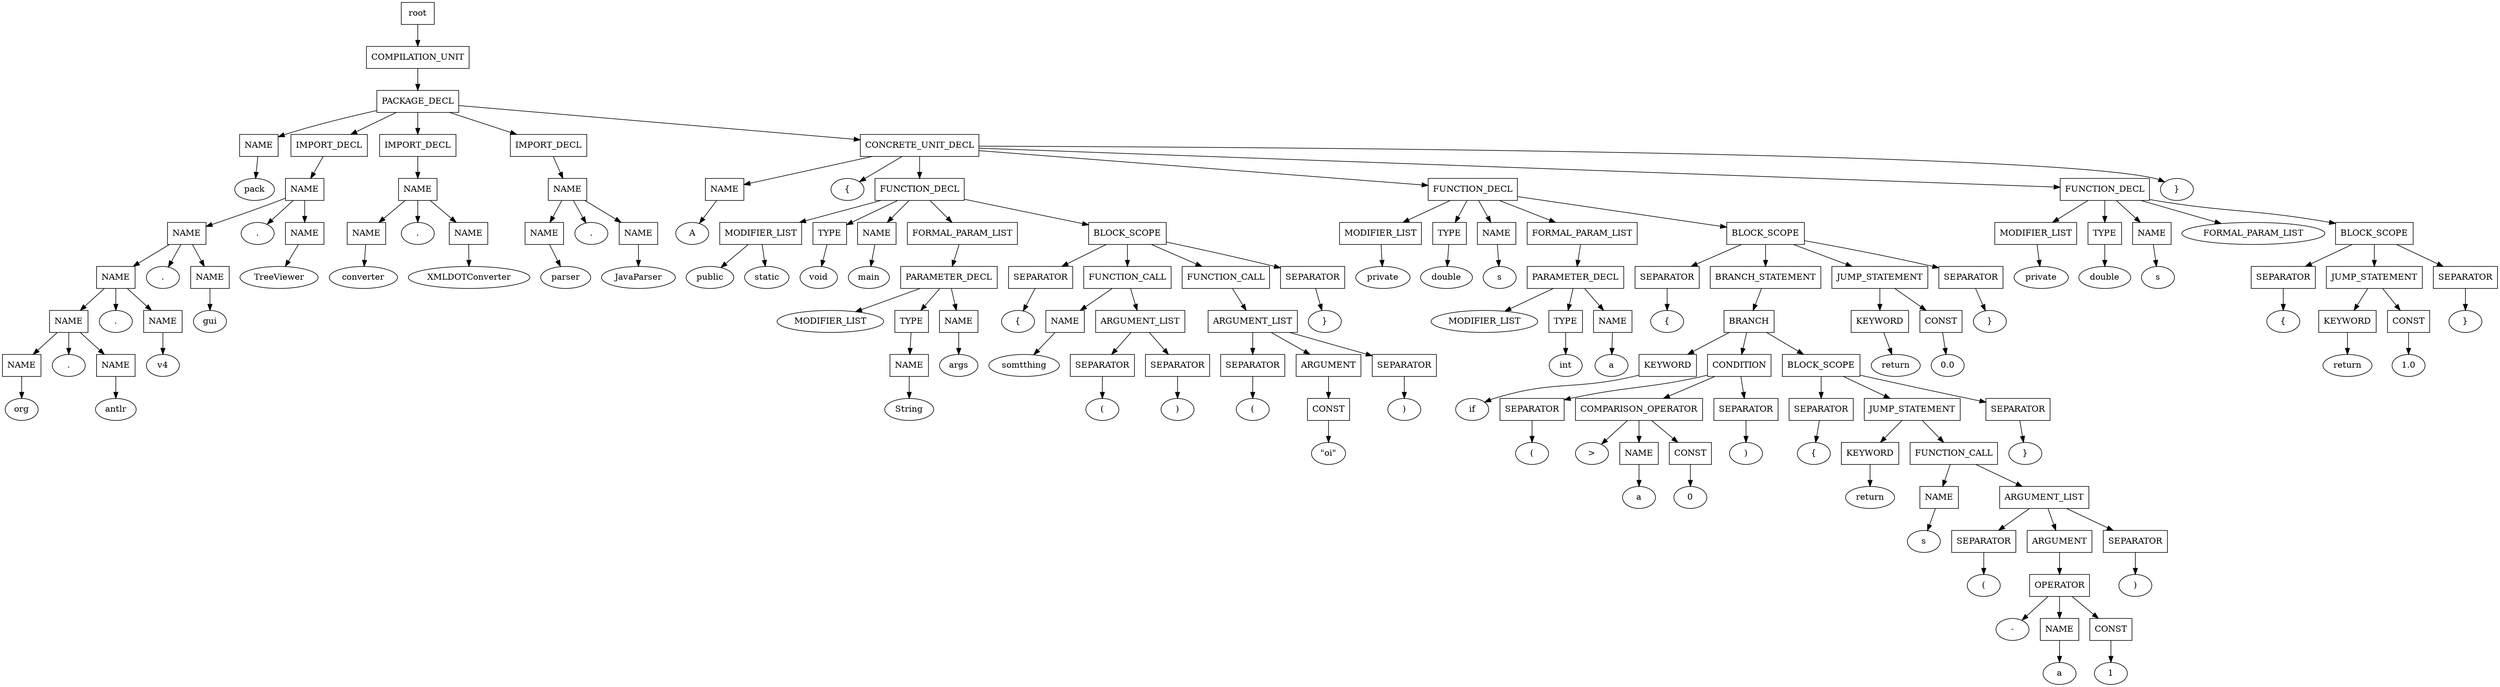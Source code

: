 digraph G {
	splines="TRUE";
	n_0 [label="root", shape="rectangle"]
	n_0 -> n_1
	n_1 [label="COMPILATION_UNIT", shape="rectangle"]
	n_1 -> n_2
	n_2 [label="PACKAGE_DECL", shape="rectangle"]
	n_2 -> n_3
	n_3 [label="NAME", shape="rectangle"]
	n_3 -> n_8
	n_8 [label="pack", shape="ellipse"]
	n_2 -> n_4
	n_4 [label="IMPORT_DECL", shape="rectangle"]
	n_4 -> n_9
	n_9 [label="NAME", shape="rectangle"]
	n_9 -> n_18
	n_18 [label="NAME", shape="rectangle"]
	n_18 -> n_43
	n_43 [label="NAME", shape="rectangle"]
	n_43 -> n_74
	n_74 [label="NAME", shape="rectangle"]
	n_74 -> n_98
	n_98 [label="NAME", shape="rectangle"]
	n_98 -> n_119
	n_119 [label="org", shape="ellipse"]
	n_74 -> n_99
	n_99 [label=".", shape="ellipse"]
	n_74 -> n_100
	n_100 [label="NAME", shape="rectangle"]
	n_100 -> n_120
	n_120 [label="antlr", shape="ellipse"]
	n_43 -> n_75
	n_75 [label=".", shape="ellipse"]
	n_43 -> n_76
	n_76 [label="NAME", shape="rectangle"]
	n_76 -> n_101
	n_101 [label="v4", shape="ellipse"]
	n_18 -> n_44
	n_44 [label=".", shape="ellipse"]
	n_18 -> n_45
	n_45 [label="NAME", shape="rectangle"]
	n_45 -> n_77
	n_77 [label="gui", shape="ellipse"]
	n_9 -> n_19
	n_19 [label=".", shape="ellipse"]
	n_9 -> n_20
	n_20 [label="NAME", shape="rectangle"]
	n_20 -> n_46
	n_46 [label="TreeViewer", shape="ellipse"]
	n_2 -> n_5
	n_5 [label="IMPORT_DECL", shape="rectangle"]
	n_5 -> n_10
	n_10 [label="NAME", shape="rectangle"]
	n_10 -> n_21
	n_21 [label="NAME", shape="rectangle"]
	n_21 -> n_47
	n_47 [label="converter", shape="ellipse"]
	n_10 -> n_22
	n_22 [label=".", shape="ellipse"]
	n_10 -> n_23
	n_23 [label="NAME", shape="rectangle"]
	n_23 -> n_48
	n_48 [label="XMLDOTConverter", shape="ellipse"]
	n_2 -> n_6
	n_6 [label="IMPORT_DECL", shape="rectangle"]
	n_6 -> n_11
	n_11 [label="NAME", shape="rectangle"]
	n_11 -> n_24
	n_24 [label="NAME", shape="rectangle"]
	n_24 -> n_49
	n_49 [label="parser", shape="ellipse"]
	n_11 -> n_25
	n_25 [label=".", shape="ellipse"]
	n_11 -> n_26
	n_26 [label="NAME", shape="rectangle"]
	n_26 -> n_50
	n_50 [label="JavaParser", shape="ellipse"]
	n_2 -> n_7
	n_7 [label="CONCRETE_UNIT_DECL", shape="rectangle"]
	n_7 -> n_12
	n_12 [label="NAME", shape="rectangle"]
	n_12 -> n_27
	n_27 [label="A", shape="ellipse"]
	n_7 -> n_13
	n_13 [label="{", shape="ellipse"]
	n_7 -> n_14
	n_14 [label="FUNCTION_DECL", shape="rectangle"]
	n_14 -> n_28
	n_28 [label="MODIFIER_LIST", shape="rectangle"]
	n_28 -> n_51
	n_51 [label="public", shape="ellipse"]
	n_28 -> n_52
	n_52 [label="static", shape="ellipse"]
	n_14 -> n_29
	n_29 [label="TYPE", shape="rectangle"]
	n_29 -> n_53
	n_53 [label="void", shape="ellipse"]
	n_14 -> n_30
	n_30 [label="NAME", shape="rectangle"]
	n_30 -> n_54
	n_54 [label="main", shape="ellipse"]
	n_14 -> n_31
	n_31 [label="FORMAL_PARAM_LIST", shape="rectangle"]
	n_31 -> n_55
	n_55 [label="PARAMETER_DECL", shape="rectangle"]
	n_55 -> n_78
	n_78 [label="MODIFIER_LIST", shape="ellipse"]
	n_55 -> n_79
	n_79 [label="TYPE", shape="rectangle"]
	n_79 -> n_102
	n_102 [label="NAME", shape="rectangle"]
	n_102 -> n_121
	n_121 [label="String", shape="ellipse"]
	n_55 -> n_80
	n_80 [label="NAME", shape="rectangle"]
	n_80 -> n_103
	n_103 [label="args", shape="ellipse"]
	n_14 -> n_32
	n_32 [label="BLOCK_SCOPE", shape="rectangle"]
	n_32 -> n_56
	n_56 [label="SEPARATOR", shape="rectangle"]
	n_56 -> n_81
	n_81 [label="{", shape="ellipse"]
	n_32 -> n_57
	n_57 [label="FUNCTION_CALL", shape="rectangle"]
	n_57 -> n_82
	n_82 [label="NAME", shape="rectangle"]
	n_82 -> n_104
	n_104 [label="somtthing", shape="ellipse"]
	n_57 -> n_83
	n_83 [label="ARGUMENT_LIST", shape="rectangle"]
	n_83 -> n_105
	n_105 [label="SEPARATOR", shape="rectangle"]
	n_105 -> n_122
	n_122 [label="(", shape="ellipse"]
	n_83 -> n_106
	n_106 [label="SEPARATOR", shape="rectangle"]
	n_106 -> n_123
	n_123 [label=")", shape="ellipse"]
	n_32 -> n_58
	n_58 [label="FUNCTION_CALL", shape="rectangle"]
	n_58 -> n_84
	n_84 [label="ARGUMENT_LIST", shape="rectangle"]
	n_84 -> n_107
	n_107 [label="SEPARATOR", shape="rectangle"]
	n_107 -> n_124
	n_124 [label="(", shape="ellipse"]
	n_84 -> n_108
	n_108 [label="ARGUMENT", shape="rectangle"]
	n_108 -> n_125
	n_125 [label="CONST", shape="rectangle"]
	n_125 -> n_134
	n_134 [label="\"oi\"", shape="ellipse"]
	n_84 -> n_109
	n_109 [label="SEPARATOR", shape="rectangle"]
	n_109 -> n_126
	n_126 [label=")", shape="ellipse"]
	n_32 -> n_59
	n_59 [label="SEPARATOR", shape="rectangle"]
	n_59 -> n_85
	n_85 [label="}", shape="ellipse"]
	n_7 -> n_15
	n_15 [label="FUNCTION_DECL", shape="rectangle"]
	n_15 -> n_33
	n_33 [label="MODIFIER_LIST", shape="rectangle"]
	n_33 -> n_60
	n_60 [label="private", shape="ellipse"]
	n_15 -> n_34
	n_34 [label="TYPE", shape="rectangle"]
	n_34 -> n_61
	n_61 [label="double", shape="ellipse"]
	n_15 -> n_35
	n_35 [label="NAME", shape="rectangle"]
	n_35 -> n_62
	n_62 [label="s", shape="ellipse"]
	n_15 -> n_36
	n_36 [label="FORMAL_PARAM_LIST", shape="rectangle"]
	n_36 -> n_63
	n_63 [label="PARAMETER_DECL", shape="rectangle"]
	n_63 -> n_86
	n_86 [label="MODIFIER_LIST", shape="ellipse"]
	n_63 -> n_87
	n_87 [label="TYPE", shape="rectangle"]
	n_87 -> n_110
	n_110 [label="int", shape="ellipse"]
	n_63 -> n_88
	n_88 [label="NAME", shape="rectangle"]
	n_88 -> n_111
	n_111 [label="a", shape="ellipse"]
	n_15 -> n_37
	n_37 [label="BLOCK_SCOPE", shape="rectangle"]
	n_37 -> n_64
	n_64 [label="SEPARATOR", shape="rectangle"]
	n_64 -> n_89
	n_89 [label="{", shape="ellipse"]
	n_37 -> n_65
	n_65 [label="BRANCH_STATEMENT", shape="rectangle"]
	n_65 -> n_90
	n_90 [label="BRANCH", shape="rectangle"]
	n_90 -> n_112
	n_112 [label="KEYWORD", shape="rectangle"]
	n_112 -> n_127
	n_127 [label="if", shape="ellipse"]
	n_90 -> n_113
	n_113 [label="CONDITION", shape="rectangle"]
	n_113 -> n_128
	n_128 [label="SEPARATOR", shape="rectangle"]
	n_128 -> n_135
	n_135 [label="(", shape="ellipse"]
	n_113 -> n_129
	n_129 [label="COMPARISON_OPERATOR", shape="rectangle"]
	n_129 -> n_136
	n_136 [label=">", shape="ellipse"]
	n_129 -> n_137
	n_137 [label="NAME", shape="rectangle"]
	n_137 -> n_144
	n_144 [label="a", shape="ellipse"]
	n_129 -> n_138
	n_138 [label="CONST", shape="rectangle"]
	n_138 -> n_145
	n_145 [label="0", shape="ellipse"]
	n_113 -> n_130
	n_130 [label="SEPARATOR", shape="rectangle"]
	n_130 -> n_139
	n_139 [label=")", shape="ellipse"]
	n_90 -> n_114
	n_114 [label="BLOCK_SCOPE", shape="rectangle"]
	n_114 -> n_131
	n_131 [label="SEPARATOR", shape="rectangle"]
	n_131 -> n_140
	n_140 [label="{", shape="ellipse"]
	n_114 -> n_132
	n_132 [label="JUMP_STATEMENT", shape="rectangle"]
	n_132 -> n_141
	n_141 [label="KEYWORD", shape="rectangle"]
	n_141 -> n_146
	n_146 [label="return", shape="ellipse"]
	n_132 -> n_142
	n_142 [label="FUNCTION_CALL", shape="rectangle"]
	n_142 -> n_147
	n_147 [label="NAME", shape="rectangle"]
	n_147 -> n_149
	n_149 [label="s", shape="ellipse"]
	n_142 -> n_148
	n_148 [label="ARGUMENT_LIST", shape="rectangle"]
	n_148 -> n_150
	n_150 [label="SEPARATOR", shape="rectangle"]
	n_150 -> n_153
	n_153 [label="(", shape="ellipse"]
	n_148 -> n_151
	n_151 [label="ARGUMENT", shape="rectangle"]
	n_151 -> n_154
	n_154 [label="OPERATOR", shape="rectangle"]
	n_154 -> n_156
	n_156 [label="-", shape="ellipse"]
	n_154 -> n_157
	n_157 [label="NAME", shape="rectangle"]
	n_157 -> n_159
	n_159 [label="a", shape="ellipse"]
	n_154 -> n_158
	n_158 [label="CONST", shape="rectangle"]
	n_158 -> n_160
	n_160 [label="1", shape="ellipse"]
	n_148 -> n_152
	n_152 [label="SEPARATOR", shape="rectangle"]
	n_152 -> n_155
	n_155 [label=")", shape="ellipse"]
	n_114 -> n_133
	n_133 [label="SEPARATOR", shape="rectangle"]
	n_133 -> n_143
	n_143 [label="}", shape="ellipse"]
	n_37 -> n_66
	n_66 [label="JUMP_STATEMENT", shape="rectangle"]
	n_66 -> n_91
	n_91 [label="KEYWORD", shape="rectangle"]
	n_91 -> n_115
	n_115 [label="return", shape="ellipse"]
	n_66 -> n_92
	n_92 [label="CONST", shape="rectangle"]
	n_92 -> n_116
	n_116 [label="0.0", shape="ellipse"]
	n_37 -> n_67
	n_67 [label="SEPARATOR", shape="rectangle"]
	n_67 -> n_93
	n_93 [label="}", shape="ellipse"]
	n_7 -> n_16
	n_16 [label="FUNCTION_DECL", shape="rectangle"]
	n_16 -> n_38
	n_38 [label="MODIFIER_LIST", shape="rectangle"]
	n_38 -> n_68
	n_68 [label="private", shape="ellipse"]
	n_16 -> n_39
	n_39 [label="TYPE", shape="rectangle"]
	n_39 -> n_69
	n_69 [label="double", shape="ellipse"]
	n_16 -> n_40
	n_40 [label="NAME", shape="rectangle"]
	n_40 -> n_70
	n_70 [label="s", shape="ellipse"]
	n_16 -> n_41
	n_41 [label="FORMAL_PARAM_LIST", shape="ellipse"]
	n_16 -> n_42
	n_42 [label="BLOCK_SCOPE", shape="rectangle"]
	n_42 -> n_71
	n_71 [label="SEPARATOR", shape="rectangle"]
	n_71 -> n_94
	n_94 [label="{", shape="ellipse"]
	n_42 -> n_72
	n_72 [label="JUMP_STATEMENT", shape="rectangle"]
	n_72 -> n_95
	n_95 [label="KEYWORD", shape="rectangle"]
	n_95 -> n_117
	n_117 [label="return", shape="ellipse"]
	n_72 -> n_96
	n_96 [label="CONST", shape="rectangle"]
	n_96 -> n_118
	n_118 [label="1.0", shape="ellipse"]
	n_42 -> n_73
	n_73 [label="SEPARATOR", shape="rectangle"]
	n_73 -> n_97
	n_97 [label="}", shape="ellipse"]
	n_7 -> n_17
	n_17 [label="}", shape="ellipse"]
}